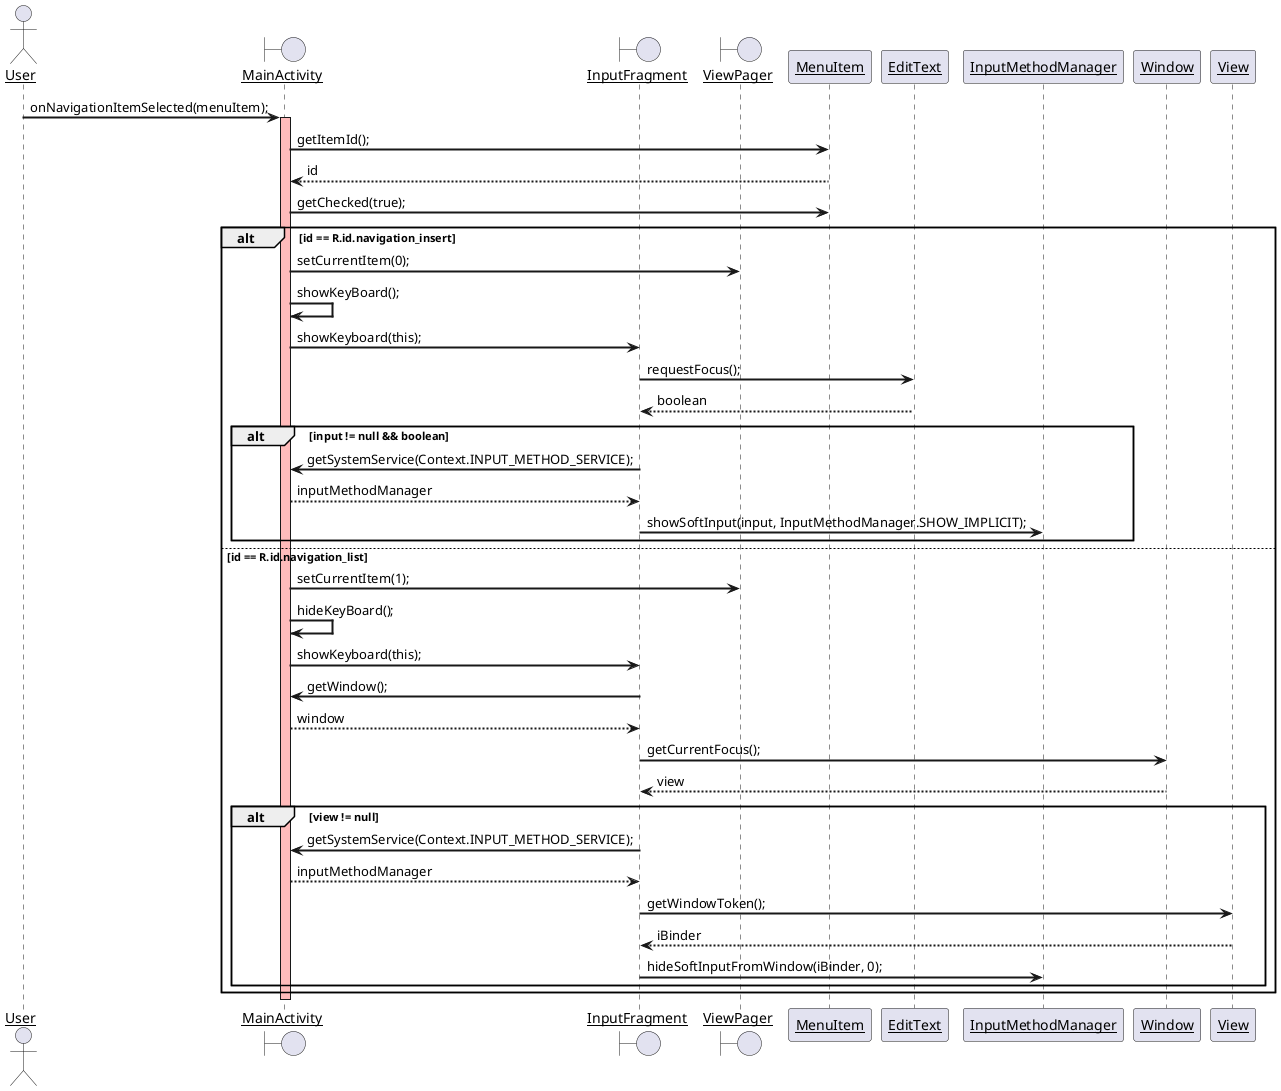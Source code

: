 @startuml
skinparam sequenceArrowThickness 2
skinparam sequenceParticipant underline

actor User
boundary MainActivity
boundary InputFragment
boundary ViewPager

User -> MainActivity: onNavigationItemSelected(menuItem);
activate MainActivity #FFBBBB
MainActivity -> MenuItem: getItemId();
MainActivity <-- MenuItem: id
MainActivity -> MenuItem: getChecked(true);
alt id == R.id.navigation_insert
    MainActivity -> ViewPager: setCurrentItem(0);
    MainActivity -> MainActivity: showKeyBoard();
    MainActivity -> InputFragment: showKeyboard(this);
    InputFragment -> EditText: requestFocus();
    InputFragment <-- EditText: boolean
    alt input != null && boolean
        InputFragment -> MainActivity: getSystemService(Context.INPUT_METHOD_SERVICE);
        InputFragment <-- MainActivity: inputMethodManager
        InputFragment -> InputMethodManager: showSoftInput(input, InputMethodManager.SHOW_IMPLICIT);
    end
else id == R.id.navigation_list
    MainActivity -> ViewPager: setCurrentItem(1);
    MainActivity -> MainActivity: hideKeyBoard();
    MainActivity -> InputFragment: showKeyboard(this);
    InputFragment -> MainActivity: getWindow();
    InputFragment <-- MainActivity: window
    InputFragment -> Window: getCurrentFocus();
    InputFragment <-- Window: view
    alt view != null
        InputFragment -> MainActivity: getSystemService(Context.INPUT_METHOD_SERVICE);
        InputFragment <-- MainActivity: inputMethodManager
        InputFragment -> View: getWindowToken();
        InputFragment <-- View: iBinder
        InputFragment -> InputMethodManager: hideSoftInputFromWindow(iBinder, 0);
    end
end

deactivate MainActivity
@enduml